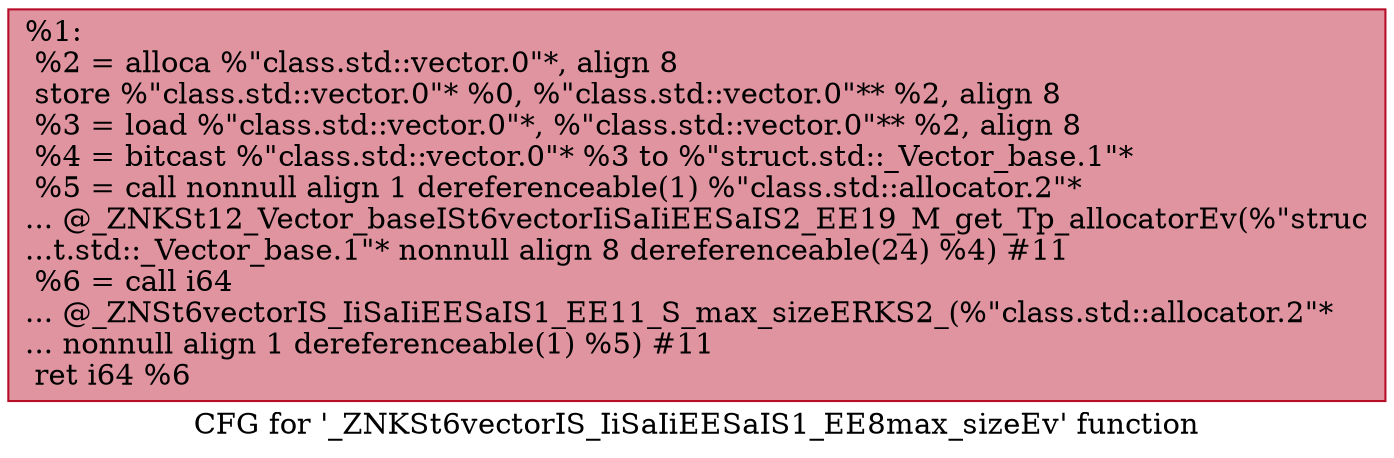 digraph "CFG for '_ZNKSt6vectorIS_IiSaIiEESaIS1_EE8max_sizeEv' function" {
	label="CFG for '_ZNKSt6vectorIS_IiSaIiEESaIS1_EE8max_sizeEv' function";

	Node0x559aeab28730 [shape=record,color="#b70d28ff", style=filled, fillcolor="#b70d2870",label="{%1:\l  %2 = alloca %\"class.std::vector.0\"*, align 8\l  store %\"class.std::vector.0\"* %0, %\"class.std::vector.0\"** %2, align 8\l  %3 = load %\"class.std::vector.0\"*, %\"class.std::vector.0\"** %2, align 8\l  %4 = bitcast %\"class.std::vector.0\"* %3 to %\"struct.std::_Vector_base.1\"*\l  %5 = call nonnull align 1 dereferenceable(1) %\"class.std::allocator.2\"*\l... @_ZNKSt12_Vector_baseISt6vectorIiSaIiEESaIS2_EE19_M_get_Tp_allocatorEv(%\"struc\l...t.std::_Vector_base.1\"* nonnull align 8 dereferenceable(24) %4) #11\l  %6 = call i64\l... @_ZNSt6vectorIS_IiSaIiEESaIS1_EE11_S_max_sizeERKS2_(%\"class.std::allocator.2\"*\l... nonnull align 1 dereferenceable(1) %5) #11\l  ret i64 %6\l}"];
}
